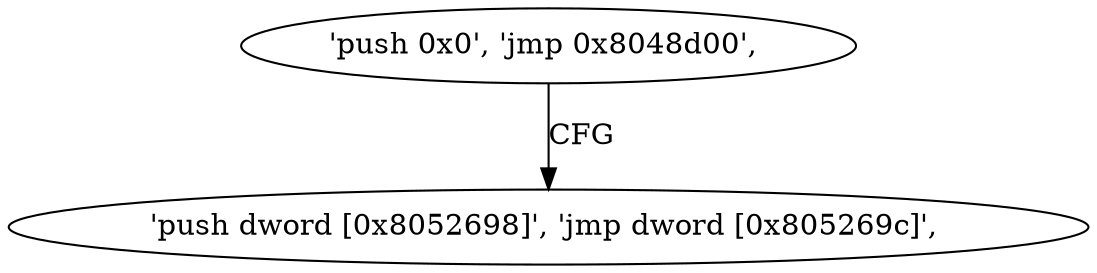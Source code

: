 digraph "func" {
"134515990" [label = "'push 0x0', 'jmp 0x8048d00', " ]
"134515968" [label = "'push dword [0x8052698]', 'jmp dword [0x805269c]', " ]
"134515990" -> "134515968" [ label = "CFG" ]
}
